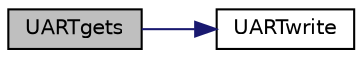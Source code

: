 digraph "UARTgets"
{
  edge [fontname="Helvetica",fontsize="10",labelfontname="Helvetica",labelfontsize="10"];
  node [fontname="Helvetica",fontsize="10",shape=record];
  rankdir="LR";
  Node1 [label="UARTgets",height=0.2,width=0.4,color="black", fillcolor="grey75", style="filled" fontcolor="black"];
  Node1 -> Node2 [color="midnightblue",fontsize="10",style="solid",fontname="Helvetica"];
  Node2 [label="UARTwrite",height=0.2,width=0.4,color="black", fillcolor="white", style="filled",URL="$group__uartstdio__api.html#ga8898dc2b448e76d4246cbe5a1a52a040"];
}
